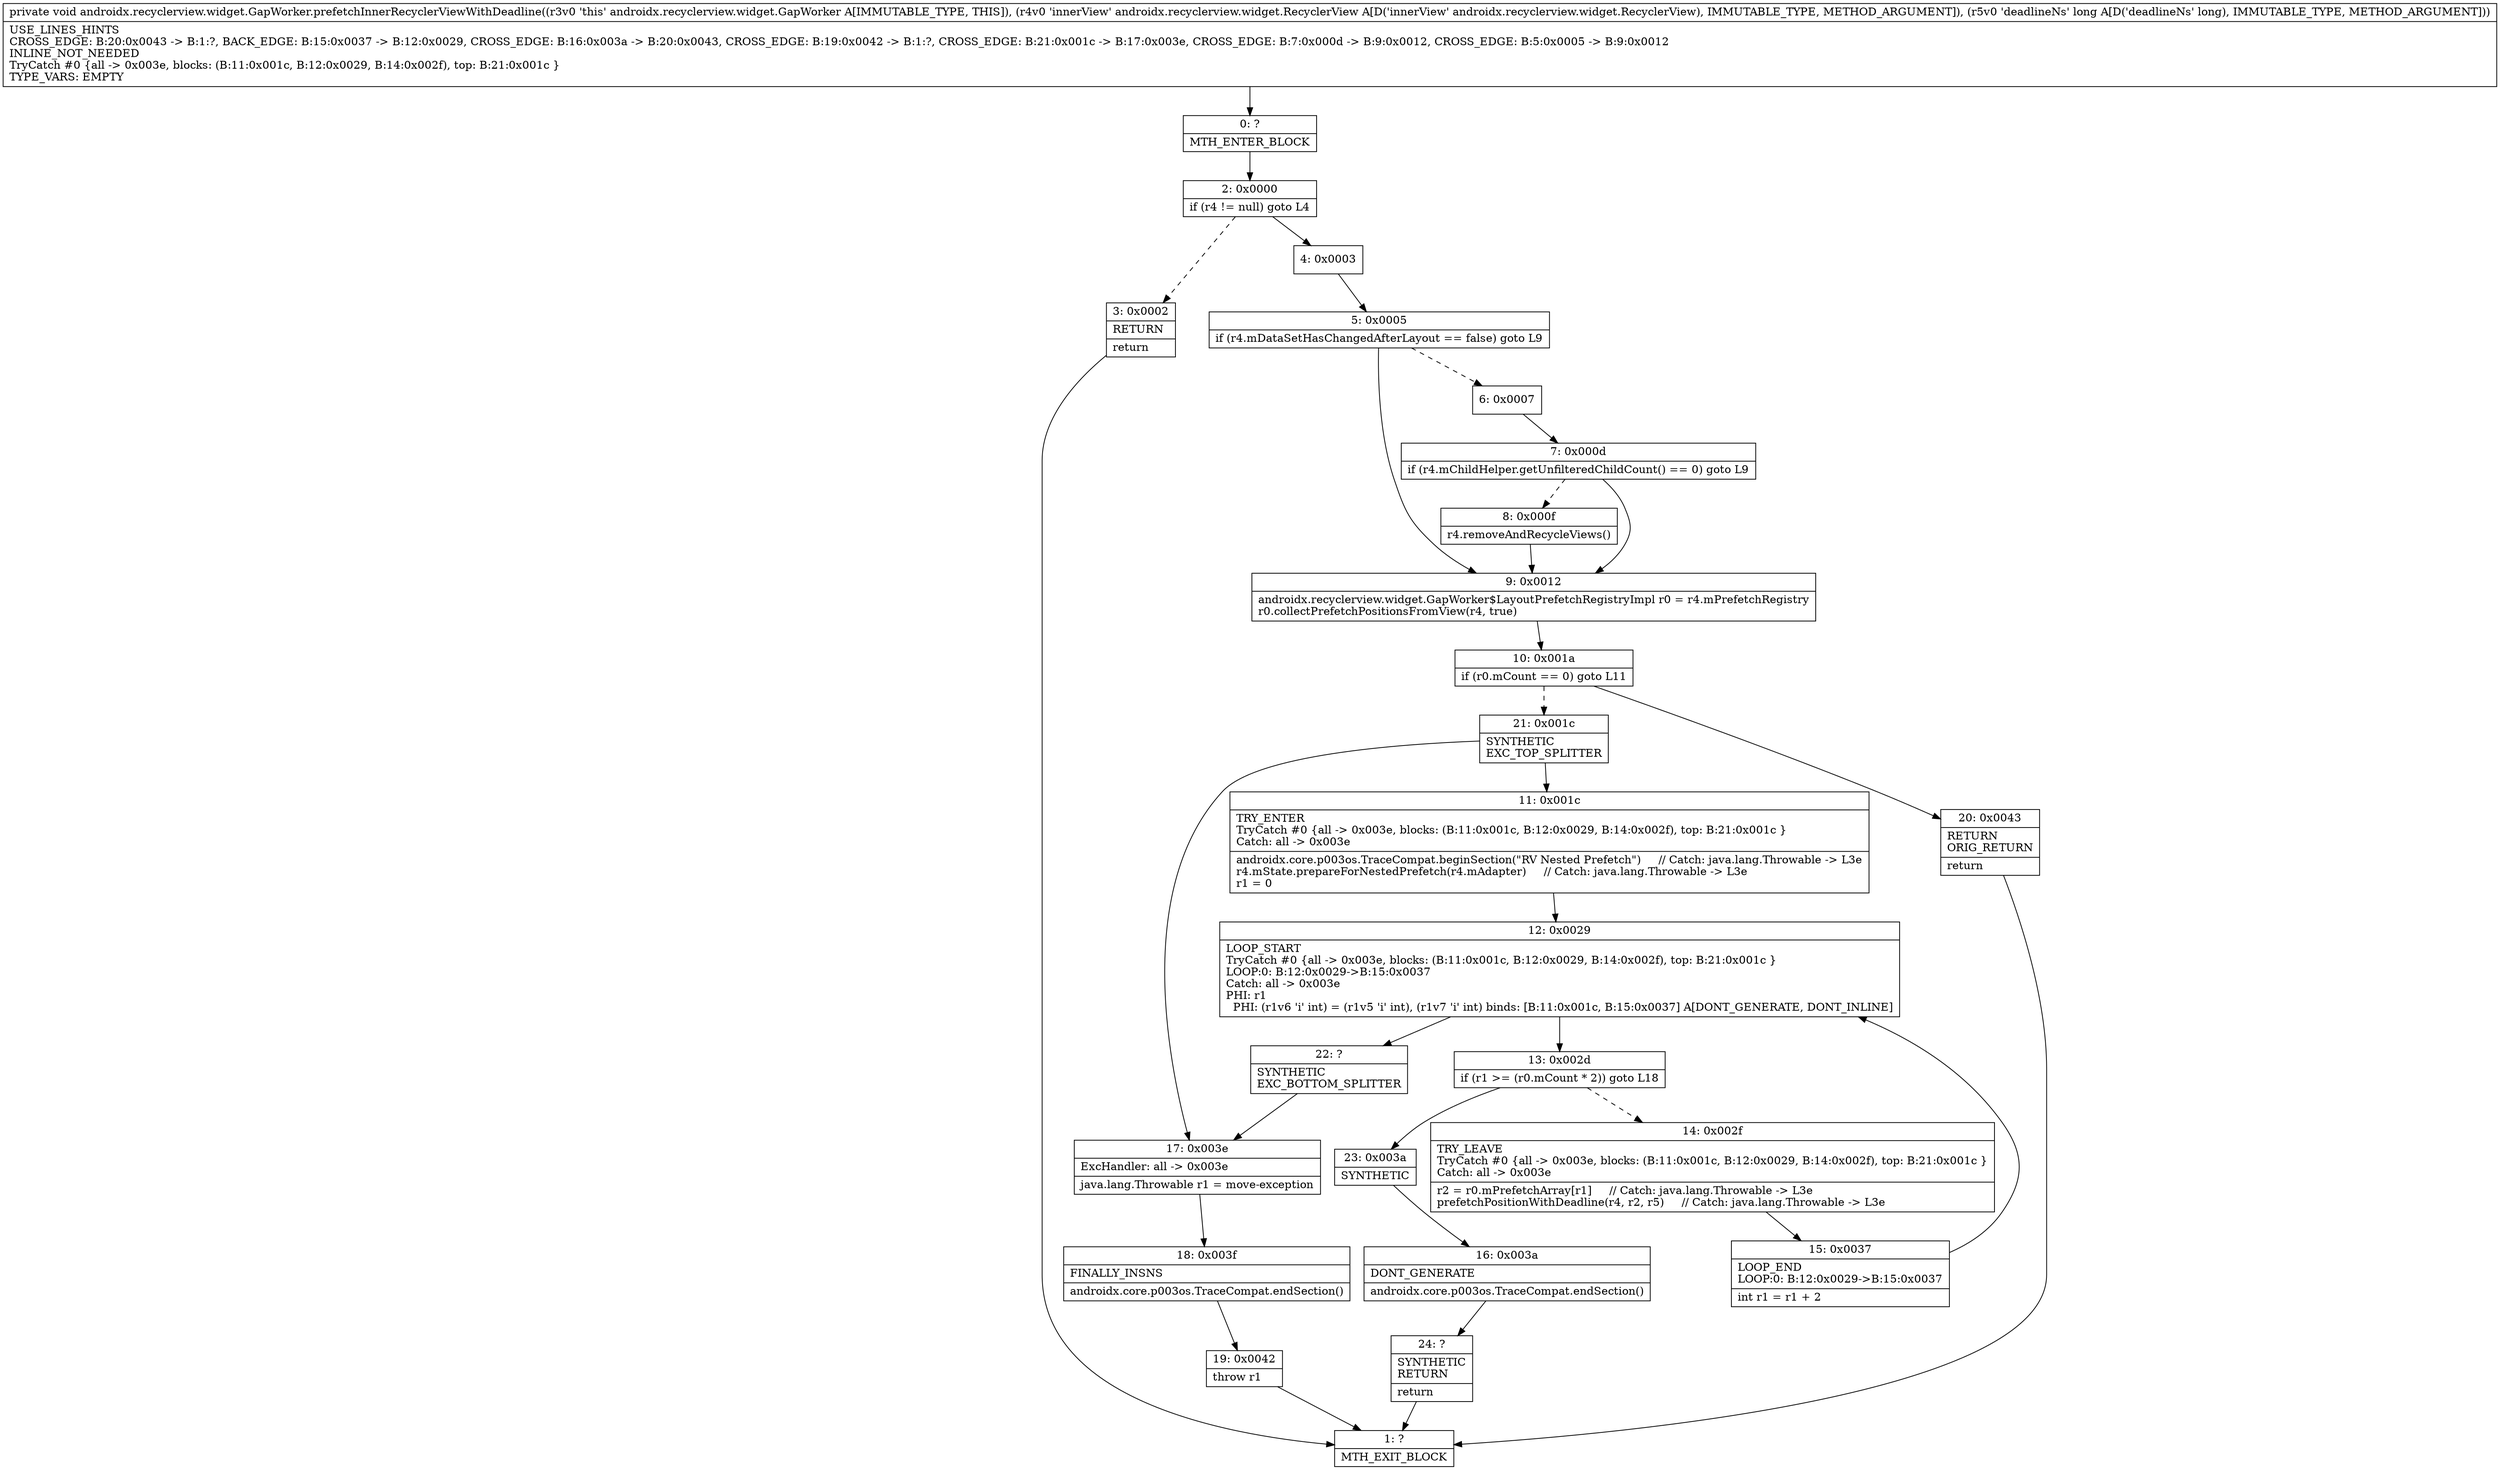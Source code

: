 digraph "CFG forandroidx.recyclerview.widget.GapWorker.prefetchInnerRecyclerViewWithDeadline(Landroidx\/recyclerview\/widget\/RecyclerView;J)V" {
Node_0 [shape=record,label="{0\:\ ?|MTH_ENTER_BLOCK\l}"];
Node_2 [shape=record,label="{2\:\ 0x0000|if (r4 != null) goto L4\l}"];
Node_3 [shape=record,label="{3\:\ 0x0002|RETURN\l|return\l}"];
Node_1 [shape=record,label="{1\:\ ?|MTH_EXIT_BLOCK\l}"];
Node_4 [shape=record,label="{4\:\ 0x0003}"];
Node_5 [shape=record,label="{5\:\ 0x0005|if (r4.mDataSetHasChangedAfterLayout == false) goto L9\l}"];
Node_6 [shape=record,label="{6\:\ 0x0007}"];
Node_7 [shape=record,label="{7\:\ 0x000d|if (r4.mChildHelper.getUnfilteredChildCount() == 0) goto L9\l}"];
Node_8 [shape=record,label="{8\:\ 0x000f|r4.removeAndRecycleViews()\l}"];
Node_9 [shape=record,label="{9\:\ 0x0012|androidx.recyclerview.widget.GapWorker$LayoutPrefetchRegistryImpl r0 = r4.mPrefetchRegistry\lr0.collectPrefetchPositionsFromView(r4, true)\l}"];
Node_10 [shape=record,label="{10\:\ 0x001a|if (r0.mCount == 0) goto L11\l}"];
Node_20 [shape=record,label="{20\:\ 0x0043|RETURN\lORIG_RETURN\l|return\l}"];
Node_21 [shape=record,label="{21\:\ 0x001c|SYNTHETIC\lEXC_TOP_SPLITTER\l}"];
Node_11 [shape=record,label="{11\:\ 0x001c|TRY_ENTER\lTryCatch #0 \{all \-\> 0x003e, blocks: (B:11:0x001c, B:12:0x0029, B:14:0x002f), top: B:21:0x001c \}\lCatch: all \-\> 0x003e\l|androidx.core.p003os.TraceCompat.beginSection(\"RV Nested Prefetch\")     \/\/ Catch: java.lang.Throwable \-\> L3e\lr4.mState.prepareForNestedPrefetch(r4.mAdapter)     \/\/ Catch: java.lang.Throwable \-\> L3e\lr1 = 0\l}"];
Node_12 [shape=record,label="{12\:\ 0x0029|LOOP_START\lTryCatch #0 \{all \-\> 0x003e, blocks: (B:11:0x001c, B:12:0x0029, B:14:0x002f), top: B:21:0x001c \}\lLOOP:0: B:12:0x0029\-\>B:15:0x0037\lCatch: all \-\> 0x003e\lPHI: r1 \l  PHI: (r1v6 'i' int) = (r1v5 'i' int), (r1v7 'i' int) binds: [B:11:0x001c, B:15:0x0037] A[DONT_GENERATE, DONT_INLINE]\l}"];
Node_13 [shape=record,label="{13\:\ 0x002d|if (r1 \>= (r0.mCount * 2)) goto L18\l}"];
Node_14 [shape=record,label="{14\:\ 0x002f|TRY_LEAVE\lTryCatch #0 \{all \-\> 0x003e, blocks: (B:11:0x001c, B:12:0x0029, B:14:0x002f), top: B:21:0x001c \}\lCatch: all \-\> 0x003e\l|r2 = r0.mPrefetchArray[r1]     \/\/ Catch: java.lang.Throwable \-\> L3e\lprefetchPositionWithDeadline(r4, r2, r5)     \/\/ Catch: java.lang.Throwable \-\> L3e\l}"];
Node_15 [shape=record,label="{15\:\ 0x0037|LOOP_END\lLOOP:0: B:12:0x0029\-\>B:15:0x0037\l|int r1 = r1 + 2\l}"];
Node_23 [shape=record,label="{23\:\ 0x003a|SYNTHETIC\l}"];
Node_16 [shape=record,label="{16\:\ 0x003a|DONT_GENERATE\l|androidx.core.p003os.TraceCompat.endSection()\l}"];
Node_24 [shape=record,label="{24\:\ ?|SYNTHETIC\lRETURN\l|return\l}"];
Node_22 [shape=record,label="{22\:\ ?|SYNTHETIC\lEXC_BOTTOM_SPLITTER\l}"];
Node_17 [shape=record,label="{17\:\ 0x003e|ExcHandler: all \-\> 0x003e\l|java.lang.Throwable r1 = move\-exception\l}"];
Node_18 [shape=record,label="{18\:\ 0x003f|FINALLY_INSNS\l|androidx.core.p003os.TraceCompat.endSection()\l}"];
Node_19 [shape=record,label="{19\:\ 0x0042|throw r1\l}"];
MethodNode[shape=record,label="{private void androidx.recyclerview.widget.GapWorker.prefetchInnerRecyclerViewWithDeadline((r3v0 'this' androidx.recyclerview.widget.GapWorker A[IMMUTABLE_TYPE, THIS]), (r4v0 'innerView' androidx.recyclerview.widget.RecyclerView A[D('innerView' androidx.recyclerview.widget.RecyclerView), IMMUTABLE_TYPE, METHOD_ARGUMENT]), (r5v0 'deadlineNs' long A[D('deadlineNs' long), IMMUTABLE_TYPE, METHOD_ARGUMENT]))  | USE_LINES_HINTS\lCROSS_EDGE: B:20:0x0043 \-\> B:1:?, BACK_EDGE: B:15:0x0037 \-\> B:12:0x0029, CROSS_EDGE: B:16:0x003a \-\> B:20:0x0043, CROSS_EDGE: B:19:0x0042 \-\> B:1:?, CROSS_EDGE: B:21:0x001c \-\> B:17:0x003e, CROSS_EDGE: B:7:0x000d \-\> B:9:0x0012, CROSS_EDGE: B:5:0x0005 \-\> B:9:0x0012\lINLINE_NOT_NEEDED\lTryCatch #0 \{all \-\> 0x003e, blocks: (B:11:0x001c, B:12:0x0029, B:14:0x002f), top: B:21:0x001c \}\lTYPE_VARS: EMPTY\l}"];
MethodNode -> Node_0;Node_0 -> Node_2;
Node_2 -> Node_3[style=dashed];
Node_2 -> Node_4;
Node_3 -> Node_1;
Node_4 -> Node_5;
Node_5 -> Node_6[style=dashed];
Node_5 -> Node_9;
Node_6 -> Node_7;
Node_7 -> Node_8[style=dashed];
Node_7 -> Node_9;
Node_8 -> Node_9;
Node_9 -> Node_10;
Node_10 -> Node_20;
Node_10 -> Node_21[style=dashed];
Node_20 -> Node_1;
Node_21 -> Node_11;
Node_21 -> Node_17;
Node_11 -> Node_12;
Node_12 -> Node_13;
Node_12 -> Node_22;
Node_13 -> Node_14[style=dashed];
Node_13 -> Node_23;
Node_14 -> Node_15;
Node_15 -> Node_12;
Node_23 -> Node_16;
Node_16 -> Node_24;
Node_24 -> Node_1;
Node_22 -> Node_17;
Node_17 -> Node_18;
Node_18 -> Node_19;
Node_19 -> Node_1;
}

